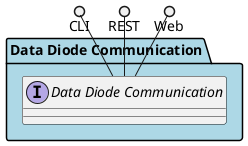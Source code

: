 @startuml



package "Data Diode Communication" #lightblue {

    interface "Data Diode Communication" as i {
    
    }
}

CLI ()-- i
REST ()-- i
Web ()-- i

package "Data Diode Communication" #lightblue {
    
}



@enduml
